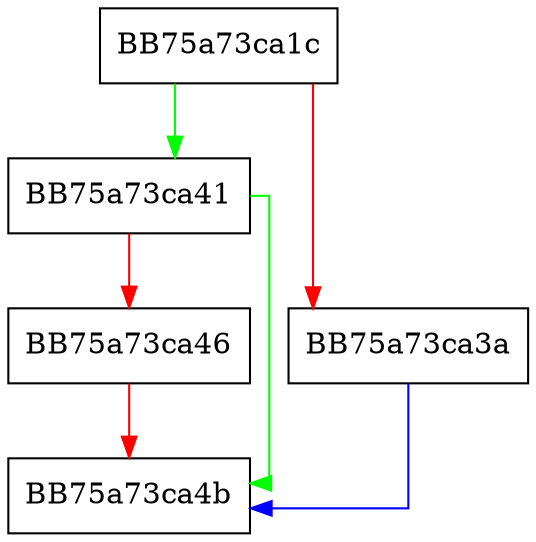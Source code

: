 digraph ILTRoundUp {
  node [shape="box"];
  graph [splines=ortho];
  BB75a73ca1c -> BB75a73ca41 [color="green"];
  BB75a73ca1c -> BB75a73ca3a [color="red"];
  BB75a73ca3a -> BB75a73ca4b [color="blue"];
  BB75a73ca41 -> BB75a73ca4b [color="green"];
  BB75a73ca41 -> BB75a73ca46 [color="red"];
  BB75a73ca46 -> BB75a73ca4b [color="red"];
}